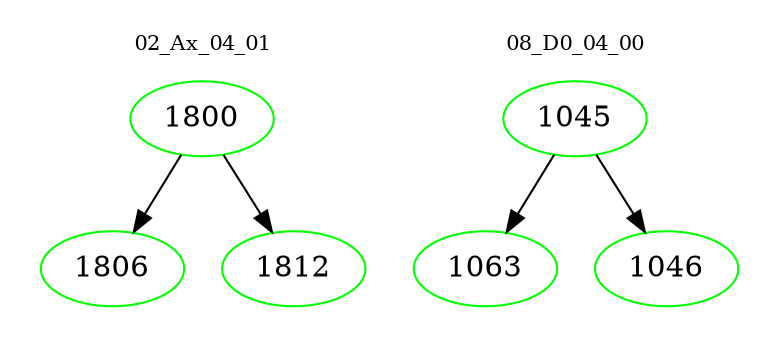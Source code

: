 digraph{
subgraph cluster_0 {
color = white
label = "02_Ax_04_01";
fontsize=10;
T0_1800 [label="1800", color="green"]
T0_1800 -> T0_1806 [color="black"]
T0_1806 [label="1806", color="green"]
T0_1800 -> T0_1812 [color="black"]
T0_1812 [label="1812", color="green"]
}
subgraph cluster_1 {
color = white
label = "08_D0_04_00";
fontsize=10;
T1_1045 [label="1045", color="green"]
T1_1045 -> T1_1063 [color="black"]
T1_1063 [label="1063", color="green"]
T1_1045 -> T1_1046 [color="black"]
T1_1046 [label="1046", color="green"]
}
}
